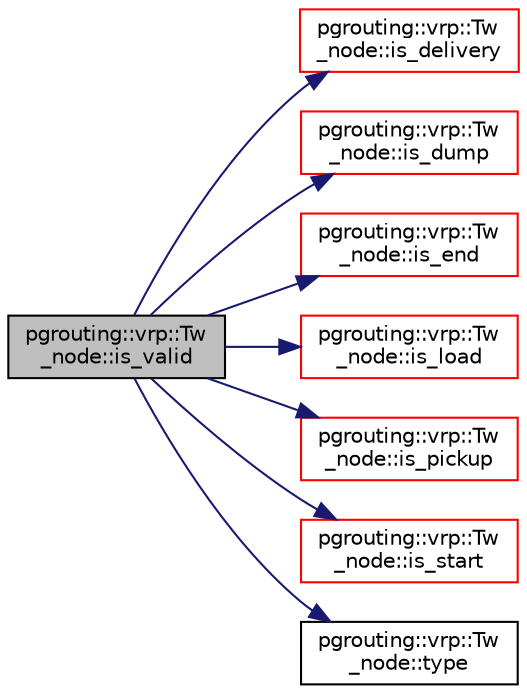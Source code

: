 digraph "pgrouting::vrp::Tw_node::is_valid"
{
  edge [fontname="Helvetica",fontsize="10",labelfontname="Helvetica",labelfontsize="10"];
  node [fontname="Helvetica",fontsize="10",shape=record];
  rankdir="LR";
  Node590 [label="pgrouting::vrp::Tw\l_node::is_valid",height=0.2,width=0.4,color="black", fillcolor="grey75", style="filled", fontcolor="black"];
  Node590 -> Node591 [color="midnightblue",fontsize="10",style="solid",fontname="Helvetica"];
  Node591 [label="pgrouting::vrp::Tw\l_node::is_delivery",height=0.2,width=0.4,color="red", fillcolor="white", style="filled",URL="$classpgrouting_1_1vrp_1_1Tw__node.html#a7bf5d9502d5d99627b3b7dba5b1a3b76",tooltip="is_delivery "];
  Node590 -> Node596 [color="midnightblue",fontsize="10",style="solid",fontname="Helvetica"];
  Node596 [label="pgrouting::vrp::Tw\l_node::is_dump",height=0.2,width=0.4,color="red", fillcolor="white", style="filled",URL="$classpgrouting_1_1vrp_1_1Tw__node.html#a70c9b8184eec7eb4e981f040f36c9262",tooltip="is_dump "];
  Node590 -> Node597 [color="midnightblue",fontsize="10",style="solid",fontname="Helvetica"];
  Node597 [label="pgrouting::vrp::Tw\l_node::is_end",height=0.2,width=0.4,color="red", fillcolor="white", style="filled",URL="$classpgrouting_1_1vrp_1_1Tw__node.html#a73dc73078ab5135d9269cb0115de898e",tooltip="is_end "];
  Node590 -> Node598 [color="midnightblue",fontsize="10",style="solid",fontname="Helvetica"];
  Node598 [label="pgrouting::vrp::Tw\l_node::is_load",height=0.2,width=0.4,color="red", fillcolor="white", style="filled",URL="$classpgrouting_1_1vrp_1_1Tw__node.html#a69aa3b00665b1cc9be2549c7dde0e05f",tooltip="is_Load "];
  Node590 -> Node599 [color="midnightblue",fontsize="10",style="solid",fontname="Helvetica"];
  Node599 [label="pgrouting::vrp::Tw\l_node::is_pickup",height=0.2,width=0.4,color="red", fillcolor="white", style="filled",URL="$classpgrouting_1_1vrp_1_1Tw__node.html#aff8cddd6a076cc519b695ef4be2dca6b",tooltip="is_pickup "];
  Node590 -> Node600 [color="midnightblue",fontsize="10",style="solid",fontname="Helvetica"];
  Node600 [label="pgrouting::vrp::Tw\l_node::is_start",height=0.2,width=0.4,color="red", fillcolor="white", style="filled",URL="$classpgrouting_1_1vrp_1_1Tw__node.html#ad78f19fca930a7754678d57e1e252483",tooltip="@ { "];
  Node590 -> Node601 [color="midnightblue",fontsize="10",style="solid",fontname="Helvetica"];
  Node601 [label="pgrouting::vrp::Tw\l_node::type",height=0.2,width=0.4,color="black", fillcolor="white", style="filled",URL="$classpgrouting_1_1vrp_1_1Tw__node.html#af0f855ca0fef0d717e5402230db3cbc3",tooltip="Returns the type of this node. "];
}
